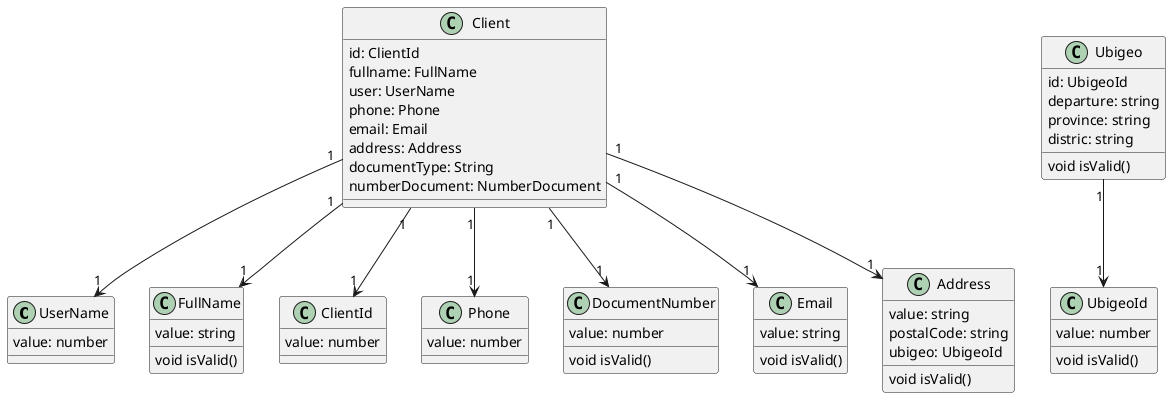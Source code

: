 @startuml

class UserName {
	value: number
}

class FullName{
	value: string
	void isValid()

}

class ClientId {
	value: number
}

class Phone {
	value: number

}
class  Client {
	id: ClientId
	fullname: FullName
	user: UserName
	phone: Phone
	email: Email
	address: Address
	documentType: String
	numberDocument: NumberDocument
}

class DocumentNumber{
	value: number
	void isValid()
}

class Email {
	value: string 
	void isValid()

}

class Address{
	value: string 
	postalCode: string 
	ubigeo: UbigeoId
	void isValid()
}

class Ubigeo{
	id: UbigeoId
	departure: string
	province: string
	distric: string
	void isValid()
}

class UbigeoId{
	value: number
	void isValid()
}


Client "1"--> "1" UserName
Client "1"--> "1" ClientId
Client "1"--> "1" Phone
Client "1"--> "1" Email
Client "1"--> "1" Address
Client "1"--> "1" FullName
Client "1"--> "1" DocumentNumber

Ubigeo "1"-->"1" UbigeoId





@enduml
